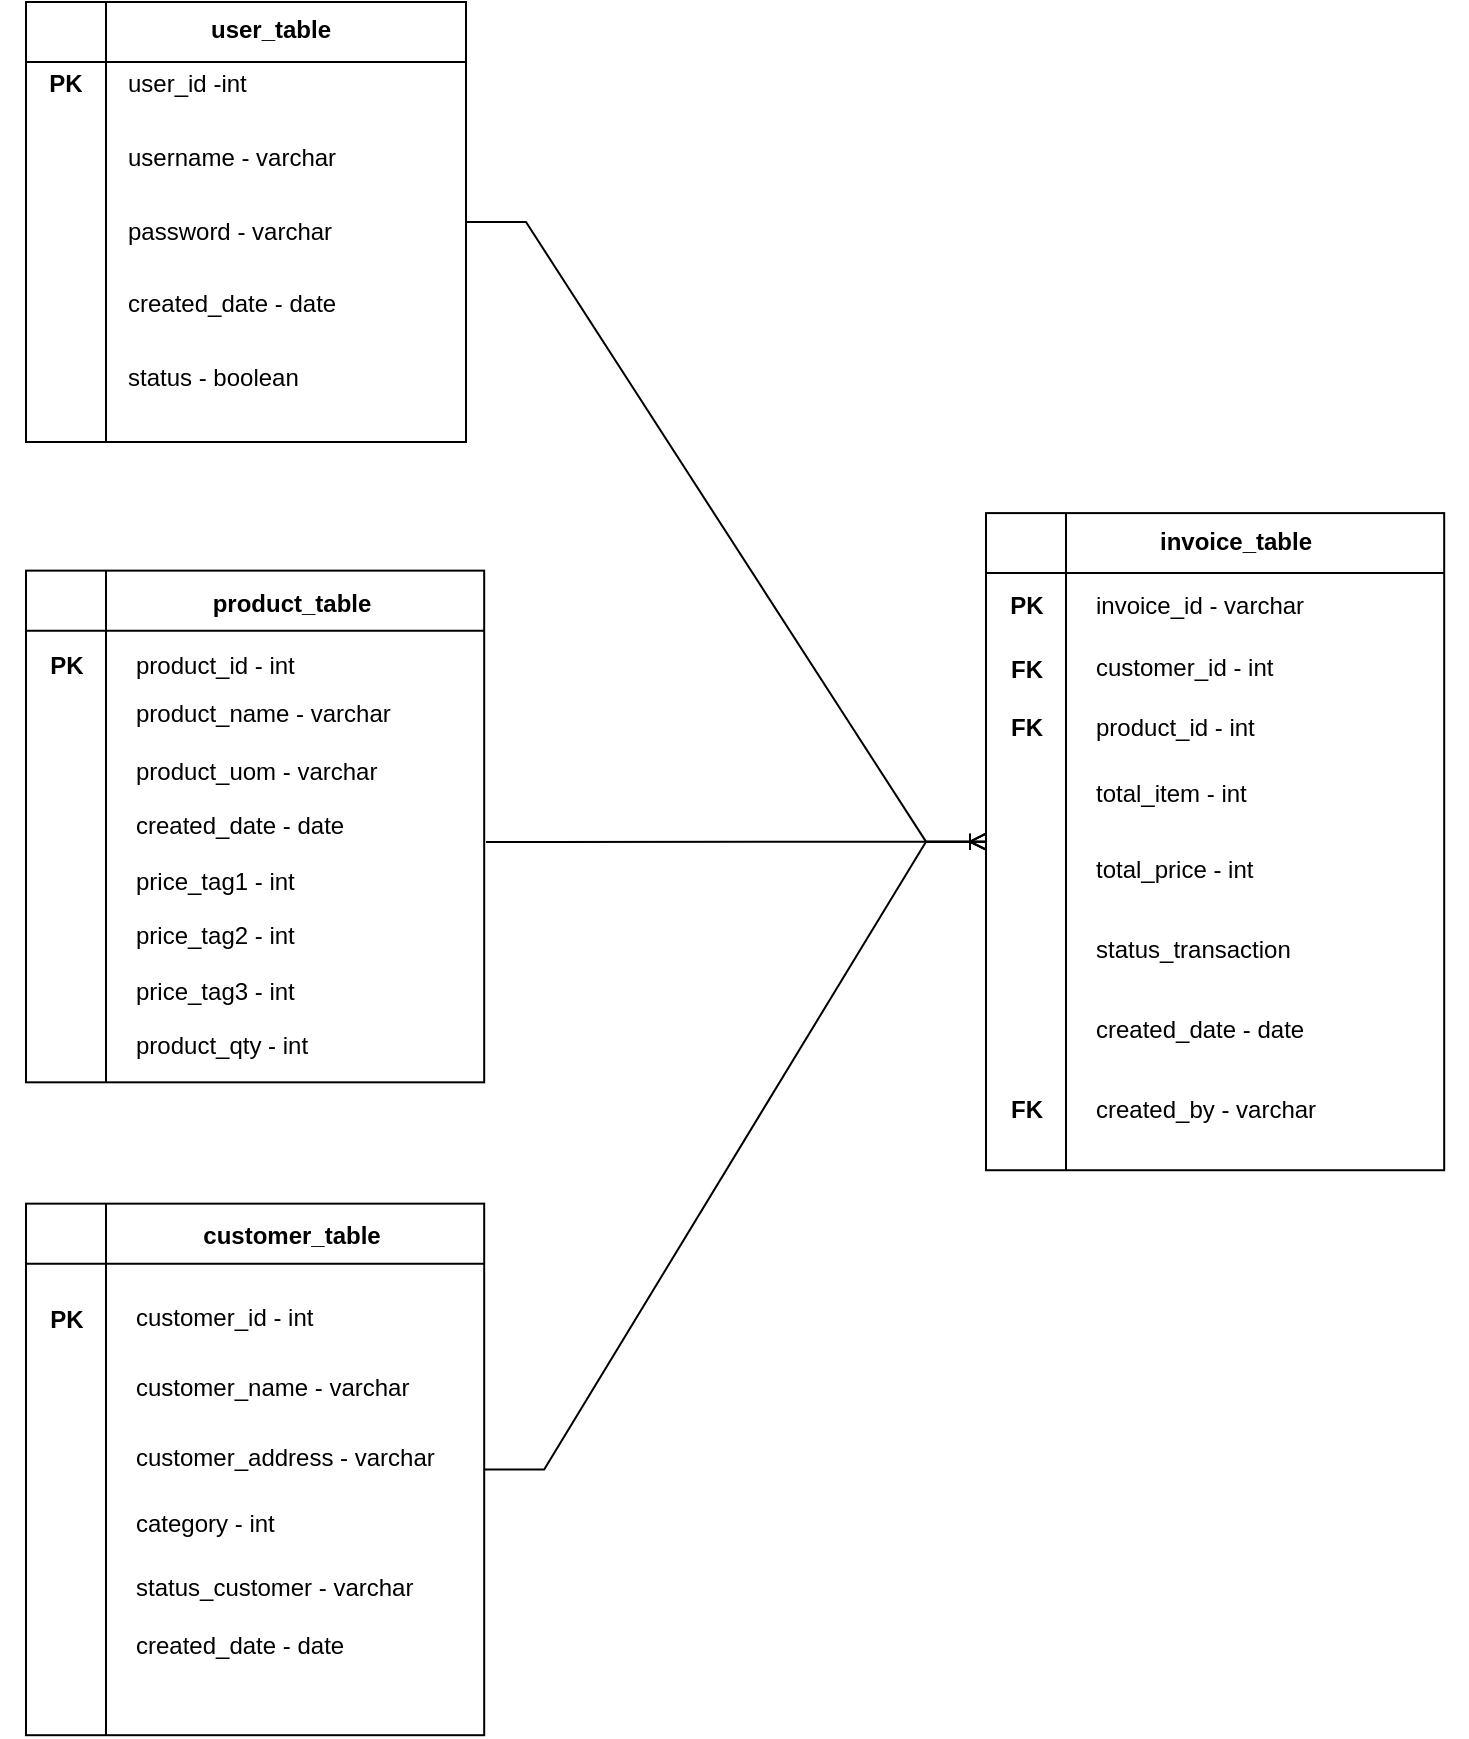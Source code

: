 <mxfile version="20.8.1" type="github">
  <diagram id="accU9gudKg5mZlHegD7e" name="Page-1">
    <mxGraphModel dx="1434" dy="821" grid="1" gridSize="10" guides="1" tooltips="1" connect="1" arrows="1" fold="1" page="1" pageScale="1" pageWidth="850" pageHeight="1100" math="0" shadow="0">
      <root>
        <mxCell id="0" />
        <mxCell id="1" parent="0" />
        <mxCell id="b40Wa10dnx9YJlDa_M7R-34" value="" style="group" parent="1" vertex="1" connectable="0">
          <mxGeometry x="10" y="40" width="230" height="220" as="geometry" />
        </mxCell>
        <mxCell id="b40Wa10dnx9YJlDa_M7R-32" value="" style="group" parent="b40Wa10dnx9YJlDa_M7R-34" vertex="1" connectable="0">
          <mxGeometry x="10" width="220" height="220" as="geometry" />
        </mxCell>
        <mxCell id="b40Wa10dnx9YJlDa_M7R-24" value="" style="shape=internalStorage;whiteSpace=wrap;html=1;backgroundOutline=1;dx=40;dy=30;" parent="b40Wa10dnx9YJlDa_M7R-32" vertex="1">
          <mxGeometry width="220" height="220" as="geometry" />
        </mxCell>
        <mxCell id="b40Wa10dnx9YJlDa_M7R-25" value="user_table" style="text;html=1;strokeColor=none;fillColor=none;align=center;verticalAlign=middle;whiteSpace=wrap;rounded=0;fontStyle=1" parent="b40Wa10dnx9YJlDa_M7R-32" vertex="1">
          <mxGeometry x="85.556" width="73.333" height="27.5" as="geometry" />
        </mxCell>
        <mxCell id="b40Wa10dnx9YJlDa_M7R-31" value="" style="group" parent="b40Wa10dnx9YJlDa_M7R-32" vertex="1" connectable="0">
          <mxGeometry x="48.889" y="27.5" width="146.667" height="174.167" as="geometry" />
        </mxCell>
        <mxCell id="b40Wa10dnx9YJlDa_M7R-26" value="user_id -int" style="text;html=1;strokeColor=none;fillColor=none;align=left;verticalAlign=middle;whiteSpace=wrap;rounded=0;" parent="b40Wa10dnx9YJlDa_M7R-31" vertex="1">
          <mxGeometry width="146.667" height="27.5" as="geometry" />
        </mxCell>
        <mxCell id="b40Wa10dnx9YJlDa_M7R-27" value="username - varchar" style="text;html=1;strokeColor=none;fillColor=none;align=left;verticalAlign=middle;whiteSpace=wrap;rounded=0;" parent="b40Wa10dnx9YJlDa_M7R-31" vertex="1">
          <mxGeometry y="36.667" width="146.667" height="27.5" as="geometry" />
        </mxCell>
        <mxCell id="b40Wa10dnx9YJlDa_M7R-28" value="password - varchar" style="text;html=1;strokeColor=none;fillColor=none;align=left;verticalAlign=middle;whiteSpace=wrap;rounded=0;" parent="b40Wa10dnx9YJlDa_M7R-31" vertex="1">
          <mxGeometry y="73.333" width="146.667" height="27.5" as="geometry" />
        </mxCell>
        <mxCell id="b40Wa10dnx9YJlDa_M7R-29" value="created_date - date" style="text;html=1;strokeColor=none;fillColor=none;align=left;verticalAlign=middle;whiteSpace=wrap;rounded=0;" parent="b40Wa10dnx9YJlDa_M7R-31" vertex="1">
          <mxGeometry y="110" width="146.667" height="27.5" as="geometry" />
        </mxCell>
        <mxCell id="b40Wa10dnx9YJlDa_M7R-30" value="status - boolean" style="text;html=1;strokeColor=none;fillColor=none;align=left;verticalAlign=middle;whiteSpace=wrap;rounded=0;" parent="b40Wa10dnx9YJlDa_M7R-31" vertex="1">
          <mxGeometry y="146.667" width="146.667" height="27.5" as="geometry" />
        </mxCell>
        <mxCell id="b40Wa10dnx9YJlDa_M7R-33" value="&lt;div&gt;PK&lt;/div&gt;" style="text;html=1;strokeColor=none;fillColor=none;align=center;verticalAlign=middle;whiteSpace=wrap;rounded=0;fontStyle=1" parent="b40Wa10dnx9YJlDa_M7R-34" vertex="1">
          <mxGeometry y="27.5" width="60" height="27.5" as="geometry" />
        </mxCell>
        <mxCell id="b40Wa10dnx9YJlDa_M7R-35" value="" style="group" parent="1" vertex="1" connectable="0">
          <mxGeometry x="20" y="320" width="240" height="270" as="geometry" />
        </mxCell>
        <mxCell id="b40Wa10dnx9YJlDa_M7R-49" value="" style="group" parent="b40Wa10dnx9YJlDa_M7R-35" vertex="1" connectable="0">
          <mxGeometry y="-6.75" width="229.091" height="276.75" as="geometry" />
        </mxCell>
        <mxCell id="b40Wa10dnx9YJlDa_M7R-36" value="" style="shape=internalStorage;whiteSpace=wrap;html=1;backgroundOutline=1;dx=40;dy=30;" parent="b40Wa10dnx9YJlDa_M7R-49" vertex="1">
          <mxGeometry y="11.07" width="229.091" height="255.84" as="geometry" />
        </mxCell>
        <mxCell id="b40Wa10dnx9YJlDa_M7R-37" value="product_table" style="text;html=1;strokeColor=none;fillColor=none;align=center;verticalAlign=middle;whiteSpace=wrap;rounded=0;fontStyle=1" parent="b40Wa10dnx9YJlDa_M7R-49" vertex="1">
          <mxGeometry x="93.333" width="80" height="55.35" as="geometry" />
        </mxCell>
        <mxCell id="b40Wa10dnx9YJlDa_M7R-39" value="product_id - int" style="text;html=1;strokeColor=none;fillColor=none;align=left;verticalAlign=middle;whiteSpace=wrap;rounded=0;" parent="b40Wa10dnx9YJlDa_M7R-49" vertex="1">
          <mxGeometry x="53.333" y="30.751" width="160" height="55.35" as="geometry" />
        </mxCell>
        <mxCell id="b40Wa10dnx9YJlDa_M7R-40" value="product_name - varchar" style="text;html=1;strokeColor=none;fillColor=none;align=left;verticalAlign=middle;whiteSpace=wrap;rounded=0;" parent="b40Wa10dnx9YJlDa_M7R-49" vertex="1">
          <mxGeometry x="53.333" y="55.349" width="160" height="55.35" as="geometry" />
        </mxCell>
        <mxCell id="b40Wa10dnx9YJlDa_M7R-41" value="product_uom - varchar" style="text;html=1;strokeColor=none;fillColor=none;align=left;verticalAlign=middle;whiteSpace=wrap;rounded=0;" parent="b40Wa10dnx9YJlDa_M7R-49" vertex="1">
          <mxGeometry x="53.333" y="83.639" width="160" height="55.35" as="geometry" />
        </mxCell>
        <mxCell id="b40Wa10dnx9YJlDa_M7R-42" value="created_date - date" style="text;html=1;strokeColor=none;fillColor=none;align=left;verticalAlign=middle;whiteSpace=wrap;rounded=0;" parent="b40Wa10dnx9YJlDa_M7R-49" vertex="1">
          <mxGeometry x="53.333" y="110.699" width="160" height="55.35" as="geometry" />
        </mxCell>
        <mxCell id="b40Wa10dnx9YJlDa_M7R-43" value="price_tag1 - int" style="text;html=1;strokeColor=none;fillColor=none;align=left;verticalAlign=middle;whiteSpace=wrap;rounded=0;" parent="b40Wa10dnx9YJlDa_M7R-49" vertex="1">
          <mxGeometry x="53.333" y="138.994" width="160" height="55.35" as="geometry" />
        </mxCell>
        <mxCell id="b40Wa10dnx9YJlDa_M7R-45" value="price_tag2 - int" style="text;html=1;strokeColor=none;fillColor=none;align=left;verticalAlign=middle;whiteSpace=wrap;rounded=0;" parent="b40Wa10dnx9YJlDa_M7R-49" vertex="1">
          <mxGeometry x="53.333" y="166.052" width="160" height="55.35" as="geometry" />
        </mxCell>
        <mxCell id="b40Wa10dnx9YJlDa_M7R-46" value="price_tag3 - int" style="text;html=1;strokeColor=none;fillColor=none;align=left;verticalAlign=middle;whiteSpace=wrap;rounded=0;" parent="b40Wa10dnx9YJlDa_M7R-49" vertex="1">
          <mxGeometry x="53.333" y="194.341" width="160" height="55.35" as="geometry" />
        </mxCell>
        <mxCell id="b40Wa10dnx9YJlDa_M7R-47" value="product_qty - int" style="text;html=1;strokeColor=none;fillColor=none;align=left;verticalAlign=middle;whiteSpace=wrap;rounded=0;" parent="b40Wa10dnx9YJlDa_M7R-49" vertex="1">
          <mxGeometry x="53.333" y="221.4" width="160" height="55.35" as="geometry" />
        </mxCell>
        <mxCell id="b40Wa10dnx9YJlDa_M7R-50" value="&lt;div&gt;PK&lt;/div&gt;" style="text;html=1;strokeColor=none;fillColor=none;align=center;verticalAlign=middle;whiteSpace=wrap;rounded=0;fontStyle=1" parent="b40Wa10dnx9YJlDa_M7R-49" vertex="1">
          <mxGeometry x="-12.12" y="43.43" width="65.455" height="30" as="geometry" />
        </mxCell>
        <mxCell id="JBQUx657fK_0dZMDd7yL-53" value="" style="edgeStyle=entityRelationEdgeStyle;fontSize=12;html=1;endArrow=ERoneToMany;rounded=0;" edge="1" parent="b40Wa10dnx9YJlDa_M7R-35" target="JBQUx657fK_0dZMDd7yL-21">
          <mxGeometry width="100" height="100" relative="1" as="geometry">
            <mxPoint x="230" y="140" as="sourcePoint" />
            <mxPoint x="330" y="40" as="targetPoint" />
          </mxGeometry>
        </mxCell>
        <mxCell id="JBQUx657fK_0dZMDd7yL-2" value="" style="group" vertex="1" connectable="0" parent="1">
          <mxGeometry x="20" y="630" width="240" height="270" as="geometry" />
        </mxCell>
        <mxCell id="JBQUx657fK_0dZMDd7yL-3" value="" style="group" vertex="1" connectable="0" parent="JBQUx657fK_0dZMDd7yL-2">
          <mxGeometry y="-0.001" width="229.091" height="276.601" as="geometry" />
        </mxCell>
        <mxCell id="JBQUx657fK_0dZMDd7yL-4" value="" style="shape=internalStorage;whiteSpace=wrap;html=1;backgroundOutline=1;dx=40;dy=30;" vertex="1" parent="JBQUx657fK_0dZMDd7yL-3">
          <mxGeometry y="10.825" width="229.09" height="265.776" as="geometry" />
        </mxCell>
        <mxCell id="JBQUx657fK_0dZMDd7yL-5" value="&lt;div&gt;customer_table&lt;/div&gt;" style="text;html=1;strokeColor=none;fillColor=none;align=center;verticalAlign=middle;whiteSpace=wrap;rounded=0;fontStyle=1" vertex="1" parent="JBQUx657fK_0dZMDd7yL-3">
          <mxGeometry x="93.333" width="80" height="54.126" as="geometry" />
        </mxCell>
        <mxCell id="JBQUx657fK_0dZMDd7yL-6" value="customer_id - int" style="text;html=1;strokeColor=none;fillColor=none;align=left;verticalAlign=middle;whiteSpace=wrap;rounded=0;" vertex="1" parent="JBQUx657fK_0dZMDd7yL-3">
          <mxGeometry x="53.33" y="54.13" width="160" height="27.956" as="geometry" />
        </mxCell>
        <mxCell id="JBQUx657fK_0dZMDd7yL-7" value="customer_name - varchar" style="text;html=1;strokeColor=none;fillColor=none;align=left;verticalAlign=middle;whiteSpace=wrap;rounded=0;" vertex="1" parent="JBQUx657fK_0dZMDd7yL-3">
          <mxGeometry x="53.33" y="89.997" width="160" height="26.966" as="geometry" />
        </mxCell>
        <mxCell id="JBQUx657fK_0dZMDd7yL-8" value="customer_address - varchar" style="text;html=1;strokeColor=none;fillColor=none;align=left;verticalAlign=middle;whiteSpace=wrap;rounded=0;" vertex="1" parent="JBQUx657fK_0dZMDd7yL-3">
          <mxGeometry x="53.33" y="126.04" width="160" height="24.525" as="geometry" />
        </mxCell>
        <mxCell id="JBQUx657fK_0dZMDd7yL-9" value="category - int" style="text;html=1;strokeColor=none;fillColor=none;align=left;verticalAlign=middle;whiteSpace=wrap;rounded=0;" vertex="1" parent="JBQUx657fK_0dZMDd7yL-3">
          <mxGeometry x="53.33" y="159.999" width="160" height="22.399" as="geometry" />
        </mxCell>
        <mxCell id="JBQUx657fK_0dZMDd7yL-10" value="created_date - date" style="text;html=1;strokeColor=none;fillColor=none;align=left;verticalAlign=middle;whiteSpace=wrap;rounded=0;" vertex="1" parent="JBQUx657fK_0dZMDd7yL-3">
          <mxGeometry x="53.33" y="219.996" width="160" height="24.311" as="geometry" />
        </mxCell>
        <mxCell id="JBQUx657fK_0dZMDd7yL-11" value="status_customer - varchar" style="text;html=1;strokeColor=none;fillColor=none;align=left;verticalAlign=middle;whiteSpace=wrap;rounded=0;" vertex="1" parent="JBQUx657fK_0dZMDd7yL-3">
          <mxGeometry x="53.33" y="190.004" width="160" height="26.978" as="geometry" />
        </mxCell>
        <mxCell id="JBQUx657fK_0dZMDd7yL-14" value="&lt;div&gt;PK&lt;/div&gt;" style="text;html=1;strokeColor=none;fillColor=none;align=center;verticalAlign=middle;whiteSpace=wrap;rounded=0;fontStyle=1" vertex="1" parent="JBQUx657fK_0dZMDd7yL-3">
          <mxGeometry x="-12.12" y="55.114" width="65.45" height="27.214" as="geometry" />
        </mxCell>
        <mxCell id="JBQUx657fK_0dZMDd7yL-19" value="" style="group" vertex="1" connectable="0" parent="1">
          <mxGeometry x="500" y="290" width="240" height="346.75" as="geometry" />
        </mxCell>
        <mxCell id="JBQUx657fK_0dZMDd7yL-20" value="" style="group" vertex="1" connectable="0" parent="JBQUx657fK_0dZMDd7yL-19">
          <mxGeometry y="-8.669" width="229.091" height="355.419" as="geometry" />
        </mxCell>
        <mxCell id="JBQUx657fK_0dZMDd7yL-21" value="" style="shape=internalStorage;whiteSpace=wrap;html=1;backgroundOutline=1;dx=40;dy=30;" vertex="1" parent="JBQUx657fK_0dZMDd7yL-20">
          <mxGeometry y="14.217" width="229.091" height="328.565" as="geometry" />
        </mxCell>
        <mxCell id="JBQUx657fK_0dZMDd7yL-23" value="invoice_id - varchar" style="text;html=1;strokeColor=none;fillColor=none;align=left;verticalAlign=middle;whiteSpace=wrap;rounded=0;" vertex="1" parent="JBQUx657fK_0dZMDd7yL-20">
          <mxGeometry x="53.33" y="48.581" width="160" height="24.722" as="geometry" />
        </mxCell>
        <mxCell id="JBQUx657fK_0dZMDd7yL-24" value="customer_id - int" style="text;html=1;strokeColor=none;fillColor=none;align=left;verticalAlign=middle;whiteSpace=wrap;rounded=0;" vertex="1" parent="JBQUx657fK_0dZMDd7yL-20">
          <mxGeometry x="53.33" y="81.509" width="160" height="21.28" as="geometry" />
        </mxCell>
        <mxCell id="JBQUx657fK_0dZMDd7yL-25" value="product_id - int" style="text;html=1;strokeColor=none;fillColor=none;align=left;verticalAlign=middle;whiteSpace=wrap;rounded=0;" vertex="1" parent="JBQUx657fK_0dZMDd7yL-20">
          <mxGeometry x="53.33" y="108.287" width="160" height="27.547" as="geometry" />
        </mxCell>
        <mxCell id="JBQUx657fK_0dZMDd7yL-31" value="&lt;div&gt;PK&lt;/div&gt;" style="text;html=1;strokeColor=none;fillColor=none;align=center;verticalAlign=middle;whiteSpace=wrap;rounded=0;fontStyle=1" vertex="1" parent="JBQUx657fK_0dZMDd7yL-20">
          <mxGeometry x="-6.06" y="49" width="53.33" height="24.3" as="geometry" />
        </mxCell>
        <mxCell id="JBQUx657fK_0dZMDd7yL-32" value="total_item - int" style="text;html=1;strokeColor=none;fillColor=none;align=left;verticalAlign=middle;whiteSpace=wrap;rounded=0;" vertex="1" parent="JBQUx657fK_0dZMDd7yL-20">
          <mxGeometry x="53.33" y="141.315" width="160" height="27.547" as="geometry" />
        </mxCell>
        <mxCell id="JBQUx657fK_0dZMDd7yL-33" value="total_price - int" style="text;html=1;strokeColor=none;fillColor=none;align=left;verticalAlign=middle;whiteSpace=wrap;rounded=0;" vertex="1" parent="JBQUx657fK_0dZMDd7yL-20">
          <mxGeometry x="53.33" y="178.673" width="160" height="27.547" as="geometry" />
        </mxCell>
        <mxCell id="JBQUx657fK_0dZMDd7yL-34" value="&lt;div&gt;status_transaction&lt;/div&gt;" style="text;html=1;strokeColor=none;fillColor=none;align=left;verticalAlign=middle;whiteSpace=wrap;rounded=0;" vertex="1" parent="JBQUx657fK_0dZMDd7yL-20">
          <mxGeometry x="53.33" y="218.671" width="160" height="27.547" as="geometry" />
        </mxCell>
        <mxCell id="JBQUx657fK_0dZMDd7yL-36" value="&lt;div&gt;FK&lt;/div&gt;" style="text;html=1;strokeColor=none;fillColor=none;align=center;verticalAlign=middle;whiteSpace=wrap;rounded=0;fontStyle=1" vertex="1" parent="JBQUx657fK_0dZMDd7yL-20">
          <mxGeometry x="-6.06" y="81.51" width="53.33" height="21.32" as="geometry" />
        </mxCell>
        <mxCell id="JBQUx657fK_0dZMDd7yL-50" value="FK" style="text;html=1;strokeColor=none;fillColor=none;align=center;verticalAlign=middle;whiteSpace=wrap;rounded=0;fontStyle=1" vertex="1" parent="JBQUx657fK_0dZMDd7yL-20">
          <mxGeometry x="-1.06" y="110.58" width="43.33" height="22.97" as="geometry" />
        </mxCell>
        <mxCell id="JBQUx657fK_0dZMDd7yL-54" value="created_date - date" style="text;html=1;strokeColor=none;fillColor=none;align=left;verticalAlign=middle;whiteSpace=wrap;rounded=0;" vertex="1" parent="JBQUx657fK_0dZMDd7yL-20">
          <mxGeometry x="53.33" y="258.664" width="160" height="27.547" as="geometry" />
        </mxCell>
        <mxCell id="JBQUx657fK_0dZMDd7yL-55" value="created_by - varchar" style="text;html=1;strokeColor=none;fillColor=none;align=left;verticalAlign=middle;whiteSpace=wrap;rounded=0;" vertex="1" parent="JBQUx657fK_0dZMDd7yL-20">
          <mxGeometry x="53.33" y="298.664" width="160" height="27.547" as="geometry" />
        </mxCell>
        <mxCell id="JBQUx657fK_0dZMDd7yL-58" value="FK" style="text;html=1;strokeColor=none;fillColor=none;align=center;verticalAlign=middle;whiteSpace=wrap;rounded=0;fontStyle=1" vertex="1" parent="JBQUx657fK_0dZMDd7yL-20">
          <mxGeometry x="-12.12" y="293.171" width="65.455" height="38.528" as="geometry" />
        </mxCell>
        <mxCell id="JBQUx657fK_0dZMDd7yL-22" value="invoice_table" style="text;html=1;strokeColor=none;fillColor=none;align=center;verticalAlign=middle;whiteSpace=wrap;rounded=0;fontStyle=1" vertex="1" parent="JBQUx657fK_0dZMDd7yL-20">
          <mxGeometry x="80" y="18.669" width="89.55" height="19.75" as="geometry" />
        </mxCell>
        <mxCell id="JBQUx657fK_0dZMDd7yL-51" value="" style="edgeStyle=entityRelationEdgeStyle;fontSize=12;html=1;endArrow=ERoneToMany;rounded=0;exitX=1;exitY=0.5;exitDx=0;exitDy=0;" edge="1" parent="1" source="JBQUx657fK_0dZMDd7yL-4" target="JBQUx657fK_0dZMDd7yL-21">
          <mxGeometry width="100" height="100" relative="1" as="geometry">
            <mxPoint x="250" y="690" as="sourcePoint" />
            <mxPoint x="350" y="590" as="targetPoint" />
          </mxGeometry>
        </mxCell>
        <mxCell id="JBQUx657fK_0dZMDd7yL-57" value="" style="edgeStyle=entityRelationEdgeStyle;fontSize=12;html=1;endArrow=ERoneToMany;rounded=0;" edge="1" parent="1" source="b40Wa10dnx9YJlDa_M7R-24" target="JBQUx657fK_0dZMDd7yL-21">
          <mxGeometry width="100" height="100" relative="1" as="geometry">
            <mxPoint x="240" y="147.48" as="sourcePoint" />
            <mxPoint x="468" y="480" as="targetPoint" />
          </mxGeometry>
        </mxCell>
      </root>
    </mxGraphModel>
  </diagram>
</mxfile>
